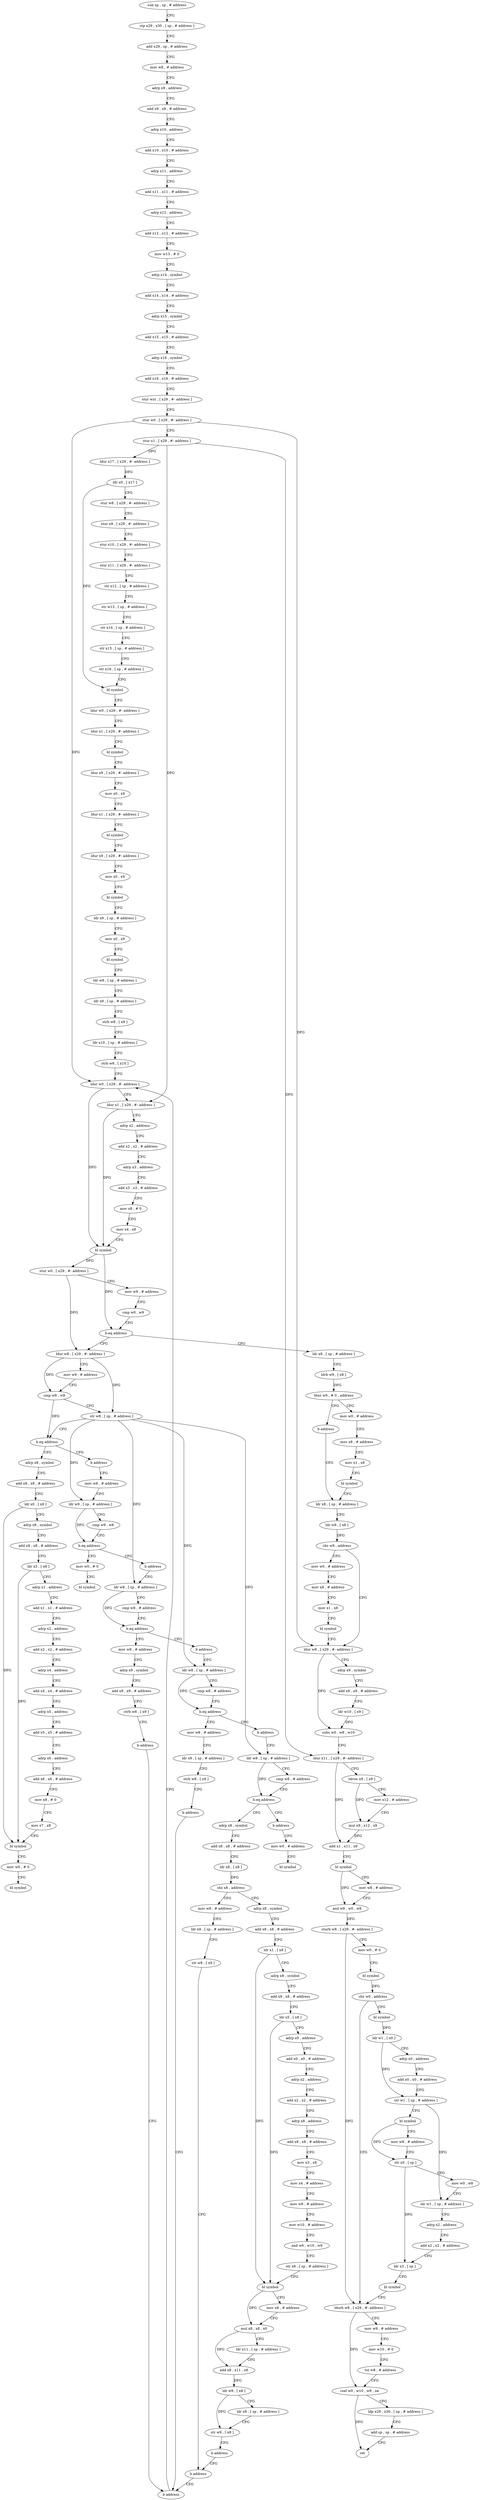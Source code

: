 digraph "func" {
"4200884" [label = "sub sp , sp , # address" ]
"4200888" [label = "stp x29 , x30 , [ sp , # address ]" ]
"4200892" [label = "add x29 , sp , # address" ]
"4200896" [label = "mov w8 , # address" ]
"4200900" [label = "adrp x9 , address" ]
"4200904" [label = "add x9 , x9 , # address" ]
"4200908" [label = "adrp x10 , address" ]
"4200912" [label = "add x10 , x10 , # address" ]
"4200916" [label = "adrp x11 , address" ]
"4200920" [label = "add x11 , x11 , # address" ]
"4200924" [label = "adrp x12 , address" ]
"4200928" [label = "add x12 , x12 , # address" ]
"4200932" [label = "mov w13 , # 0" ]
"4200936" [label = "adrp x14 , symbol" ]
"4200940" [label = "add x14 , x14 , # address" ]
"4200944" [label = "adrp x15 , symbol" ]
"4200948" [label = "add x15 , x15 , # address" ]
"4200952" [label = "adrp x16 , symbol" ]
"4200956" [label = "add x16 , x16 , # address" ]
"4200960" [label = "stur wzr , [ x29 , #- address ]" ]
"4200964" [label = "stur w0 , [ x29 , #- address ]" ]
"4200968" [label = "stur x1 , [ x29 , #- address ]" ]
"4200972" [label = "ldur x17 , [ x29 , #- address ]" ]
"4200976" [label = "ldr x0 , [ x17 ]" ]
"4200980" [label = "stur w8 , [ x29 , #- address ]" ]
"4200984" [label = "stur x9 , [ x29 , #- address ]" ]
"4200988" [label = "stur x10 , [ x29 , #- address ]" ]
"4200992" [label = "stur x11 , [ x29 , #- address ]" ]
"4200996" [label = "str x12 , [ sp , # address ]" ]
"4201000" [label = "str w13 , [ sp , # address ]" ]
"4201004" [label = "str x14 , [ sp , # address ]" ]
"4201008" [label = "str x15 , [ sp , # address ]" ]
"4201012" [label = "str x16 , [ sp , # address ]" ]
"4201016" [label = "bl symbol" ]
"4201020" [label = "ldur w0 , [ x29 , #- address ]" ]
"4201024" [label = "ldur x1 , [ x29 , #- address ]" ]
"4201028" [label = "bl symbol" ]
"4201032" [label = "ldur x9 , [ x29 , #- address ]" ]
"4201036" [label = "mov x0 , x9" ]
"4201040" [label = "ldur x1 , [ x29 , #- address ]" ]
"4201044" [label = "bl symbol" ]
"4201048" [label = "ldur x9 , [ x29 , #- address ]" ]
"4201052" [label = "mov x0 , x9" ]
"4201056" [label = "bl symbol" ]
"4201060" [label = "ldr x9 , [ sp , # address ]" ]
"4201064" [label = "mov x0 , x9" ]
"4201068" [label = "bl symbol" ]
"4201072" [label = "ldr w8 , [ sp , # address ]" ]
"4201076" [label = "ldr x9 , [ sp , # address ]" ]
"4201080" [label = "strb w8 , [ x9 ]" ]
"4201084" [label = "ldr x10 , [ sp , # address ]" ]
"4201088" [label = "strb w8 , [ x10 ]" ]
"4201092" [label = "ldur w0 , [ x29 , #- address ]" ]
"4201516" [label = "ldr x8 , [ sp , # address ]" ]
"4201520" [label = "ldrb w9 , [ x8 ]" ]
"4201524" [label = "tbnz w9 , # 0 , address" ]
"4201532" [label = "mov w0 , # address" ]
"4201528" [label = "b address" ]
"4201144" [label = "ldur w8 , [ x29 , #- address ]" ]
"4201148" [label = "mov w9 , # address" ]
"4201152" [label = "cmp w8 , w9" ]
"4201156" [label = "str w8 , [ sp , # address ]" ]
"4201160" [label = "b.eq address" ]
"4201420" [label = "adrp x8 , symbol" ]
"4201164" [label = "b address" ]
"4201536" [label = "mov x8 , # address" ]
"4201540" [label = "mov x1 , x8" ]
"4201544" [label = "bl symbol" ]
"4201548" [label = "ldr x8 , [ sp , # address ]" ]
"4201424" [label = "add x8 , x8 , # address" ]
"4201428" [label = "ldr x0 , [ x8 ]" ]
"4201432" [label = "adrp x8 , symbol" ]
"4201436" [label = "add x8 , x8 , # address" ]
"4201440" [label = "ldr x3 , [ x8 ]" ]
"4201444" [label = "adrp x1 , address" ]
"4201448" [label = "add x1 , x1 , # address" ]
"4201452" [label = "adrp x2 , address" ]
"4201456" [label = "add x2 , x2 , # address" ]
"4201460" [label = "adrp x4 , address" ]
"4201464" [label = "add x4 , x4 , # address" ]
"4201468" [label = "adrp x5 , address" ]
"4201472" [label = "add x5 , x5 , # address" ]
"4201476" [label = "adrp x6 , address" ]
"4201480" [label = "add x6 , x6 , # address" ]
"4201484" [label = "mov x8 , # 0" ]
"4201488" [label = "mov x7 , x8" ]
"4201492" [label = "bl symbol" ]
"4201496" [label = "mov w0 , # 0" ]
"4201500" [label = "bl symbol" ]
"4201168" [label = "mov w8 , # address" ]
"4201576" [label = "ldur w8 , [ x29 , #- address ]" ]
"4201580" [label = "adrp x9 , symbol" ]
"4201584" [label = "add x9 , x9 , # address" ]
"4201588" [label = "ldr w10 , [ x9 ]" ]
"4201592" [label = "subs w0 , w8 , w10" ]
"4201596" [label = "ldur x11 , [ x29 , #- address ]" ]
"4201600" [label = "ldrsw x9 , [ x9 ]" ]
"4201604" [label = "mov x12 , # address" ]
"4201608" [label = "mul x9 , x12 , x9" ]
"4201612" [label = "add x1 , x11 , x9" ]
"4201616" [label = "bl symbol" ]
"4201620" [label = "mov w8 , # address" ]
"4201624" [label = "and w8 , w0 , w8" ]
"4201628" [label = "sturb w8 , [ x29 , #- address ]" ]
"4201632" [label = "mov w0 , # 0" ]
"4201636" [label = "bl symbol" ]
"4201640" [label = "cbz w0 , address" ]
"4201700" [label = "ldurb w8 , [ x29 , #- address ]" ]
"4201644" [label = "bl symbol" ]
"4201560" [label = "mov w0 , # address" ]
"4201564" [label = "mov x8 , # address" ]
"4201568" [label = "mov x1 , x8" ]
"4201572" [label = "bl symbol" ]
"4201552" [label = "ldr w9 , [ x8 ]" ]
"4201556" [label = "cbz w9 , address" ]
"4201172" [label = "ldr w9 , [ sp , # address ]" ]
"4201176" [label = "cmp w9 , w8" ]
"4201180" [label = "b.eq address" ]
"4201412" [label = "mov w0 , # 0" ]
"4201184" [label = "b address" ]
"4201704" [label = "mov w9 , # address" ]
"4201708" [label = "mov w10 , # 0" ]
"4201712" [label = "tst w8 , # address" ]
"4201716" [label = "csel w0 , w10 , w9 , ne" ]
"4201720" [label = "ldp x29 , x30 , [ sp , # address ]" ]
"4201724" [label = "add sp , sp , # address" ]
"4201728" [label = "ret" ]
"4201648" [label = "ldr w1 , [ x0 ]" ]
"4201652" [label = "adrp x0 , address" ]
"4201656" [label = "add x0 , x0 , # address" ]
"4201660" [label = "str w1 , [ sp , # address ]" ]
"4201664" [label = "bl symbol" ]
"4201668" [label = "mov w8 , # address" ]
"4201672" [label = "str x0 , [ sp ]" ]
"4201676" [label = "mov w0 , w8" ]
"4201680" [label = "ldr w1 , [ sp , # address ]" ]
"4201684" [label = "adrp x2 , address" ]
"4201688" [label = "add x2 , x2 , # address" ]
"4201692" [label = "ldr x3 , [ sp ]" ]
"4201696" [label = "bl symbol" ]
"4201416" [label = "bl symbol" ]
"4201188" [label = "ldr w8 , [ sp , # address ]" ]
"4201192" [label = "cmp w8 , # address" ]
"4201196" [label = "b.eq address" ]
"4201236" [label = "mov w8 , # address" ]
"4201200" [label = "b address" ]
"4201240" [label = "adrp x9 , symbol" ]
"4201244" [label = "add x9 , x9 , # address" ]
"4201248" [label = "strb w8 , [ x9 ]" ]
"4201252" [label = "b address" ]
"4201512" [label = "b address" ]
"4201204" [label = "ldr w8 , [ sp , # address ]" ]
"4201208" [label = "cmp w8 , # address" ]
"4201212" [label = "b.eq address" ]
"4201256" [label = "mov w8 , # address" ]
"4201216" [label = "b address" ]
"4201096" [label = "ldur x1 , [ x29 , #- address ]" ]
"4201100" [label = "adrp x2 , address" ]
"4201104" [label = "add x2 , x2 , # address" ]
"4201108" [label = "adrp x3 , address" ]
"4201112" [label = "add x3 , x3 , # address" ]
"4201116" [label = "mov x8 , # 0" ]
"4201120" [label = "mov x4 , x8" ]
"4201124" [label = "bl symbol" ]
"4201128" [label = "stur w0 , [ x29 , #- address ]" ]
"4201132" [label = "mov w9 , # address" ]
"4201136" [label = "cmp w0 , w9" ]
"4201140" [label = "b.eq address" ]
"4201260" [label = "ldr x9 , [ sp , # address ]" ]
"4201264" [label = "strb w8 , [ x9 ]" ]
"4201268" [label = "b address" ]
"4201220" [label = "ldr w8 , [ sp , # address ]" ]
"4201224" [label = "cmp w8 , # address" ]
"4201228" [label = "b.eq address" ]
"4201272" [label = "adrp x8 , symbol" ]
"4201232" [label = "b address" ]
"4201276" [label = "add x8 , x8 , # address" ]
"4201280" [label = "ldr x8 , [ x8 ]" ]
"4201284" [label = "cbz x8 , address" ]
"4201396" [label = "mov w8 , # address" ]
"4201288" [label = "adrp x8 , symbol" ]
"4201504" [label = "mov w0 , # address" ]
"4201400" [label = "ldr x9 , [ sp , # address ]" ]
"4201404" [label = "str w8 , [ x9 ]" ]
"4201408" [label = "b address" ]
"4201292" [label = "add x8 , x8 , # address" ]
"4201296" [label = "ldr x1 , [ x8 ]" ]
"4201300" [label = "adrp x8 , symbol" ]
"4201304" [label = "add x8 , x8 , # address" ]
"4201308" [label = "ldr x5 , [ x8 ]" ]
"4201312" [label = "adrp x0 , address" ]
"4201316" [label = "add x0 , x0 , # address" ]
"4201320" [label = "adrp x2 , address" ]
"4201324" [label = "add x2 , x2 , # address" ]
"4201328" [label = "adrp x8 , address" ]
"4201332" [label = "add x8 , x8 , # address" ]
"4201336" [label = "mov x3 , x8" ]
"4201340" [label = "mov x4 , # address" ]
"4201344" [label = "mov w9 , # address" ]
"4201348" [label = "mov w10 , # address" ]
"4201352" [label = "and w6 , w10 , w9" ]
"4201356" [label = "str x8 , [ sp , # address ]" ]
"4201360" [label = "bl symbol" ]
"4201364" [label = "mov x8 , # address" ]
"4201368" [label = "mul x8 , x8 , x0" ]
"4201372" [label = "ldr x11 , [ sp , # address ]" ]
"4201376" [label = "add x8 , x11 , x8" ]
"4201380" [label = "ldr w9 , [ x8 ]" ]
"4201384" [label = "ldr x8 , [ sp , # address ]" ]
"4201388" [label = "str w9 , [ x8 ]" ]
"4201392" [label = "b address" ]
"4201508" [label = "bl symbol" ]
"4200884" -> "4200888" [ label = "CFG" ]
"4200888" -> "4200892" [ label = "CFG" ]
"4200892" -> "4200896" [ label = "CFG" ]
"4200896" -> "4200900" [ label = "CFG" ]
"4200900" -> "4200904" [ label = "CFG" ]
"4200904" -> "4200908" [ label = "CFG" ]
"4200908" -> "4200912" [ label = "CFG" ]
"4200912" -> "4200916" [ label = "CFG" ]
"4200916" -> "4200920" [ label = "CFG" ]
"4200920" -> "4200924" [ label = "CFG" ]
"4200924" -> "4200928" [ label = "CFG" ]
"4200928" -> "4200932" [ label = "CFG" ]
"4200932" -> "4200936" [ label = "CFG" ]
"4200936" -> "4200940" [ label = "CFG" ]
"4200940" -> "4200944" [ label = "CFG" ]
"4200944" -> "4200948" [ label = "CFG" ]
"4200948" -> "4200952" [ label = "CFG" ]
"4200952" -> "4200956" [ label = "CFG" ]
"4200956" -> "4200960" [ label = "CFG" ]
"4200960" -> "4200964" [ label = "CFG" ]
"4200964" -> "4200968" [ label = "CFG" ]
"4200964" -> "4201092" [ label = "DFG" ]
"4200964" -> "4201576" [ label = "DFG" ]
"4200968" -> "4200972" [ label = "DFG" ]
"4200968" -> "4201096" [ label = "DFG" ]
"4200968" -> "4201596" [ label = "DFG" ]
"4200972" -> "4200976" [ label = "DFG" ]
"4200976" -> "4200980" [ label = "CFG" ]
"4200976" -> "4201016" [ label = "DFG" ]
"4200980" -> "4200984" [ label = "CFG" ]
"4200984" -> "4200988" [ label = "CFG" ]
"4200988" -> "4200992" [ label = "CFG" ]
"4200992" -> "4200996" [ label = "CFG" ]
"4200996" -> "4201000" [ label = "CFG" ]
"4201000" -> "4201004" [ label = "CFG" ]
"4201004" -> "4201008" [ label = "CFG" ]
"4201008" -> "4201012" [ label = "CFG" ]
"4201012" -> "4201016" [ label = "CFG" ]
"4201016" -> "4201020" [ label = "CFG" ]
"4201020" -> "4201024" [ label = "CFG" ]
"4201024" -> "4201028" [ label = "CFG" ]
"4201028" -> "4201032" [ label = "CFG" ]
"4201032" -> "4201036" [ label = "CFG" ]
"4201036" -> "4201040" [ label = "CFG" ]
"4201040" -> "4201044" [ label = "CFG" ]
"4201044" -> "4201048" [ label = "CFG" ]
"4201048" -> "4201052" [ label = "CFG" ]
"4201052" -> "4201056" [ label = "CFG" ]
"4201056" -> "4201060" [ label = "CFG" ]
"4201060" -> "4201064" [ label = "CFG" ]
"4201064" -> "4201068" [ label = "CFG" ]
"4201068" -> "4201072" [ label = "CFG" ]
"4201072" -> "4201076" [ label = "CFG" ]
"4201076" -> "4201080" [ label = "CFG" ]
"4201080" -> "4201084" [ label = "CFG" ]
"4201084" -> "4201088" [ label = "CFG" ]
"4201088" -> "4201092" [ label = "CFG" ]
"4201092" -> "4201096" [ label = "CFG" ]
"4201092" -> "4201124" [ label = "DFG" ]
"4201516" -> "4201520" [ label = "CFG" ]
"4201520" -> "4201524" [ label = "DFG" ]
"4201524" -> "4201532" [ label = "CFG" ]
"4201524" -> "4201528" [ label = "CFG" ]
"4201532" -> "4201536" [ label = "CFG" ]
"4201528" -> "4201548" [ label = "CFG" ]
"4201144" -> "4201148" [ label = "CFG" ]
"4201144" -> "4201152" [ label = "DFG" ]
"4201144" -> "4201156" [ label = "DFG" ]
"4201148" -> "4201152" [ label = "CFG" ]
"4201152" -> "4201156" [ label = "CFG" ]
"4201152" -> "4201160" [ label = "DFG" ]
"4201156" -> "4201160" [ label = "CFG" ]
"4201156" -> "4201172" [ label = "DFG" ]
"4201156" -> "4201188" [ label = "DFG" ]
"4201156" -> "4201204" [ label = "DFG" ]
"4201156" -> "4201220" [ label = "DFG" ]
"4201160" -> "4201420" [ label = "CFG" ]
"4201160" -> "4201164" [ label = "CFG" ]
"4201420" -> "4201424" [ label = "CFG" ]
"4201164" -> "4201168" [ label = "CFG" ]
"4201536" -> "4201540" [ label = "CFG" ]
"4201540" -> "4201544" [ label = "CFG" ]
"4201544" -> "4201548" [ label = "CFG" ]
"4201548" -> "4201552" [ label = "CFG" ]
"4201424" -> "4201428" [ label = "CFG" ]
"4201428" -> "4201432" [ label = "CFG" ]
"4201428" -> "4201492" [ label = "DFG" ]
"4201432" -> "4201436" [ label = "CFG" ]
"4201436" -> "4201440" [ label = "CFG" ]
"4201440" -> "4201444" [ label = "CFG" ]
"4201440" -> "4201492" [ label = "DFG" ]
"4201444" -> "4201448" [ label = "CFG" ]
"4201448" -> "4201452" [ label = "CFG" ]
"4201452" -> "4201456" [ label = "CFG" ]
"4201456" -> "4201460" [ label = "CFG" ]
"4201460" -> "4201464" [ label = "CFG" ]
"4201464" -> "4201468" [ label = "CFG" ]
"4201468" -> "4201472" [ label = "CFG" ]
"4201472" -> "4201476" [ label = "CFG" ]
"4201476" -> "4201480" [ label = "CFG" ]
"4201480" -> "4201484" [ label = "CFG" ]
"4201484" -> "4201488" [ label = "CFG" ]
"4201488" -> "4201492" [ label = "CFG" ]
"4201492" -> "4201496" [ label = "CFG" ]
"4201496" -> "4201500" [ label = "CFG" ]
"4201168" -> "4201172" [ label = "CFG" ]
"4201576" -> "4201580" [ label = "CFG" ]
"4201576" -> "4201592" [ label = "DFG" ]
"4201580" -> "4201584" [ label = "CFG" ]
"4201584" -> "4201588" [ label = "CFG" ]
"4201588" -> "4201592" [ label = "DFG" ]
"4201592" -> "4201596" [ label = "CFG" ]
"4201596" -> "4201600" [ label = "CFG" ]
"4201596" -> "4201612" [ label = "DFG" ]
"4201600" -> "4201604" [ label = "CFG" ]
"4201600" -> "4201608" [ label = "DFG" ]
"4201604" -> "4201608" [ label = "CFG" ]
"4201608" -> "4201612" [ label = "DFG" ]
"4201612" -> "4201616" [ label = "CFG" ]
"4201616" -> "4201620" [ label = "CFG" ]
"4201616" -> "4201624" [ label = "DFG" ]
"4201620" -> "4201624" [ label = "CFG" ]
"4201624" -> "4201628" [ label = "DFG" ]
"4201628" -> "4201632" [ label = "CFG" ]
"4201628" -> "4201700" [ label = "DFG" ]
"4201632" -> "4201636" [ label = "CFG" ]
"4201636" -> "4201640" [ label = "DFG" ]
"4201640" -> "4201700" [ label = "CFG" ]
"4201640" -> "4201644" [ label = "CFG" ]
"4201700" -> "4201704" [ label = "CFG" ]
"4201700" -> "4201716" [ label = "DFG" ]
"4201644" -> "4201648" [ label = "DFG" ]
"4201560" -> "4201564" [ label = "CFG" ]
"4201564" -> "4201568" [ label = "CFG" ]
"4201568" -> "4201572" [ label = "CFG" ]
"4201572" -> "4201576" [ label = "CFG" ]
"4201552" -> "4201556" [ label = "DFG" ]
"4201556" -> "4201576" [ label = "CFG" ]
"4201556" -> "4201560" [ label = "CFG" ]
"4201172" -> "4201176" [ label = "CFG" ]
"4201172" -> "4201180" [ label = "DFG" ]
"4201176" -> "4201180" [ label = "CFG" ]
"4201180" -> "4201412" [ label = "CFG" ]
"4201180" -> "4201184" [ label = "CFG" ]
"4201412" -> "4201416" [ label = "CFG" ]
"4201184" -> "4201188" [ label = "CFG" ]
"4201704" -> "4201708" [ label = "CFG" ]
"4201708" -> "4201712" [ label = "CFG" ]
"4201712" -> "4201716" [ label = "CFG" ]
"4201716" -> "4201720" [ label = "CFG" ]
"4201716" -> "4201728" [ label = "DFG" ]
"4201720" -> "4201724" [ label = "CFG" ]
"4201724" -> "4201728" [ label = "CFG" ]
"4201648" -> "4201652" [ label = "CFG" ]
"4201648" -> "4201660" [ label = "DFG" ]
"4201652" -> "4201656" [ label = "CFG" ]
"4201656" -> "4201660" [ label = "CFG" ]
"4201660" -> "4201664" [ label = "CFG" ]
"4201660" -> "4201680" [ label = "DFG" ]
"4201664" -> "4201668" [ label = "CFG" ]
"4201664" -> "4201672" [ label = "DFG" ]
"4201668" -> "4201672" [ label = "CFG" ]
"4201672" -> "4201676" [ label = "CFG" ]
"4201672" -> "4201692" [ label = "DFG" ]
"4201676" -> "4201680" [ label = "CFG" ]
"4201680" -> "4201684" [ label = "CFG" ]
"4201684" -> "4201688" [ label = "CFG" ]
"4201688" -> "4201692" [ label = "CFG" ]
"4201692" -> "4201696" [ label = "CFG" ]
"4201696" -> "4201700" [ label = "CFG" ]
"4201188" -> "4201192" [ label = "CFG" ]
"4201188" -> "4201196" [ label = "DFG" ]
"4201192" -> "4201196" [ label = "CFG" ]
"4201196" -> "4201236" [ label = "CFG" ]
"4201196" -> "4201200" [ label = "CFG" ]
"4201236" -> "4201240" [ label = "CFG" ]
"4201200" -> "4201204" [ label = "CFG" ]
"4201240" -> "4201244" [ label = "CFG" ]
"4201244" -> "4201248" [ label = "CFG" ]
"4201248" -> "4201252" [ label = "CFG" ]
"4201252" -> "4201512" [ label = "CFG" ]
"4201512" -> "4201092" [ label = "CFG" ]
"4201204" -> "4201208" [ label = "CFG" ]
"4201204" -> "4201212" [ label = "DFG" ]
"4201208" -> "4201212" [ label = "CFG" ]
"4201212" -> "4201256" [ label = "CFG" ]
"4201212" -> "4201216" [ label = "CFG" ]
"4201256" -> "4201260" [ label = "CFG" ]
"4201216" -> "4201220" [ label = "CFG" ]
"4201096" -> "4201100" [ label = "CFG" ]
"4201096" -> "4201124" [ label = "DFG" ]
"4201100" -> "4201104" [ label = "CFG" ]
"4201104" -> "4201108" [ label = "CFG" ]
"4201108" -> "4201112" [ label = "CFG" ]
"4201112" -> "4201116" [ label = "CFG" ]
"4201116" -> "4201120" [ label = "CFG" ]
"4201120" -> "4201124" [ label = "CFG" ]
"4201124" -> "4201128" [ label = "DFG" ]
"4201124" -> "4201140" [ label = "DFG" ]
"4201128" -> "4201132" [ label = "CFG" ]
"4201128" -> "4201144" [ label = "DFG" ]
"4201132" -> "4201136" [ label = "CFG" ]
"4201136" -> "4201140" [ label = "CFG" ]
"4201140" -> "4201516" [ label = "CFG" ]
"4201140" -> "4201144" [ label = "CFG" ]
"4201260" -> "4201264" [ label = "CFG" ]
"4201264" -> "4201268" [ label = "CFG" ]
"4201268" -> "4201512" [ label = "CFG" ]
"4201220" -> "4201224" [ label = "CFG" ]
"4201220" -> "4201228" [ label = "DFG" ]
"4201224" -> "4201228" [ label = "CFG" ]
"4201228" -> "4201272" [ label = "CFG" ]
"4201228" -> "4201232" [ label = "CFG" ]
"4201272" -> "4201276" [ label = "CFG" ]
"4201232" -> "4201504" [ label = "CFG" ]
"4201276" -> "4201280" [ label = "CFG" ]
"4201280" -> "4201284" [ label = "DFG" ]
"4201284" -> "4201396" [ label = "CFG" ]
"4201284" -> "4201288" [ label = "CFG" ]
"4201396" -> "4201400" [ label = "CFG" ]
"4201288" -> "4201292" [ label = "CFG" ]
"4201504" -> "4201508" [ label = "CFG" ]
"4201400" -> "4201404" [ label = "CFG" ]
"4201404" -> "4201408" [ label = "CFG" ]
"4201408" -> "4201512" [ label = "CFG" ]
"4201292" -> "4201296" [ label = "CFG" ]
"4201296" -> "4201300" [ label = "CFG" ]
"4201296" -> "4201360" [ label = "DFG" ]
"4201300" -> "4201304" [ label = "CFG" ]
"4201304" -> "4201308" [ label = "CFG" ]
"4201308" -> "4201312" [ label = "CFG" ]
"4201308" -> "4201360" [ label = "DFG" ]
"4201312" -> "4201316" [ label = "CFG" ]
"4201316" -> "4201320" [ label = "CFG" ]
"4201320" -> "4201324" [ label = "CFG" ]
"4201324" -> "4201328" [ label = "CFG" ]
"4201328" -> "4201332" [ label = "CFG" ]
"4201332" -> "4201336" [ label = "CFG" ]
"4201336" -> "4201340" [ label = "CFG" ]
"4201340" -> "4201344" [ label = "CFG" ]
"4201344" -> "4201348" [ label = "CFG" ]
"4201348" -> "4201352" [ label = "CFG" ]
"4201352" -> "4201356" [ label = "CFG" ]
"4201356" -> "4201360" [ label = "CFG" ]
"4201360" -> "4201364" [ label = "CFG" ]
"4201360" -> "4201368" [ label = "DFG" ]
"4201364" -> "4201368" [ label = "CFG" ]
"4201368" -> "4201372" [ label = "CFG" ]
"4201368" -> "4201376" [ label = "DFG" ]
"4201372" -> "4201376" [ label = "CFG" ]
"4201376" -> "4201380" [ label = "DFG" ]
"4201380" -> "4201384" [ label = "CFG" ]
"4201380" -> "4201388" [ label = "DFG" ]
"4201384" -> "4201388" [ label = "CFG" ]
"4201388" -> "4201392" [ label = "CFG" ]
"4201392" -> "4201408" [ label = "CFG" ]
}
